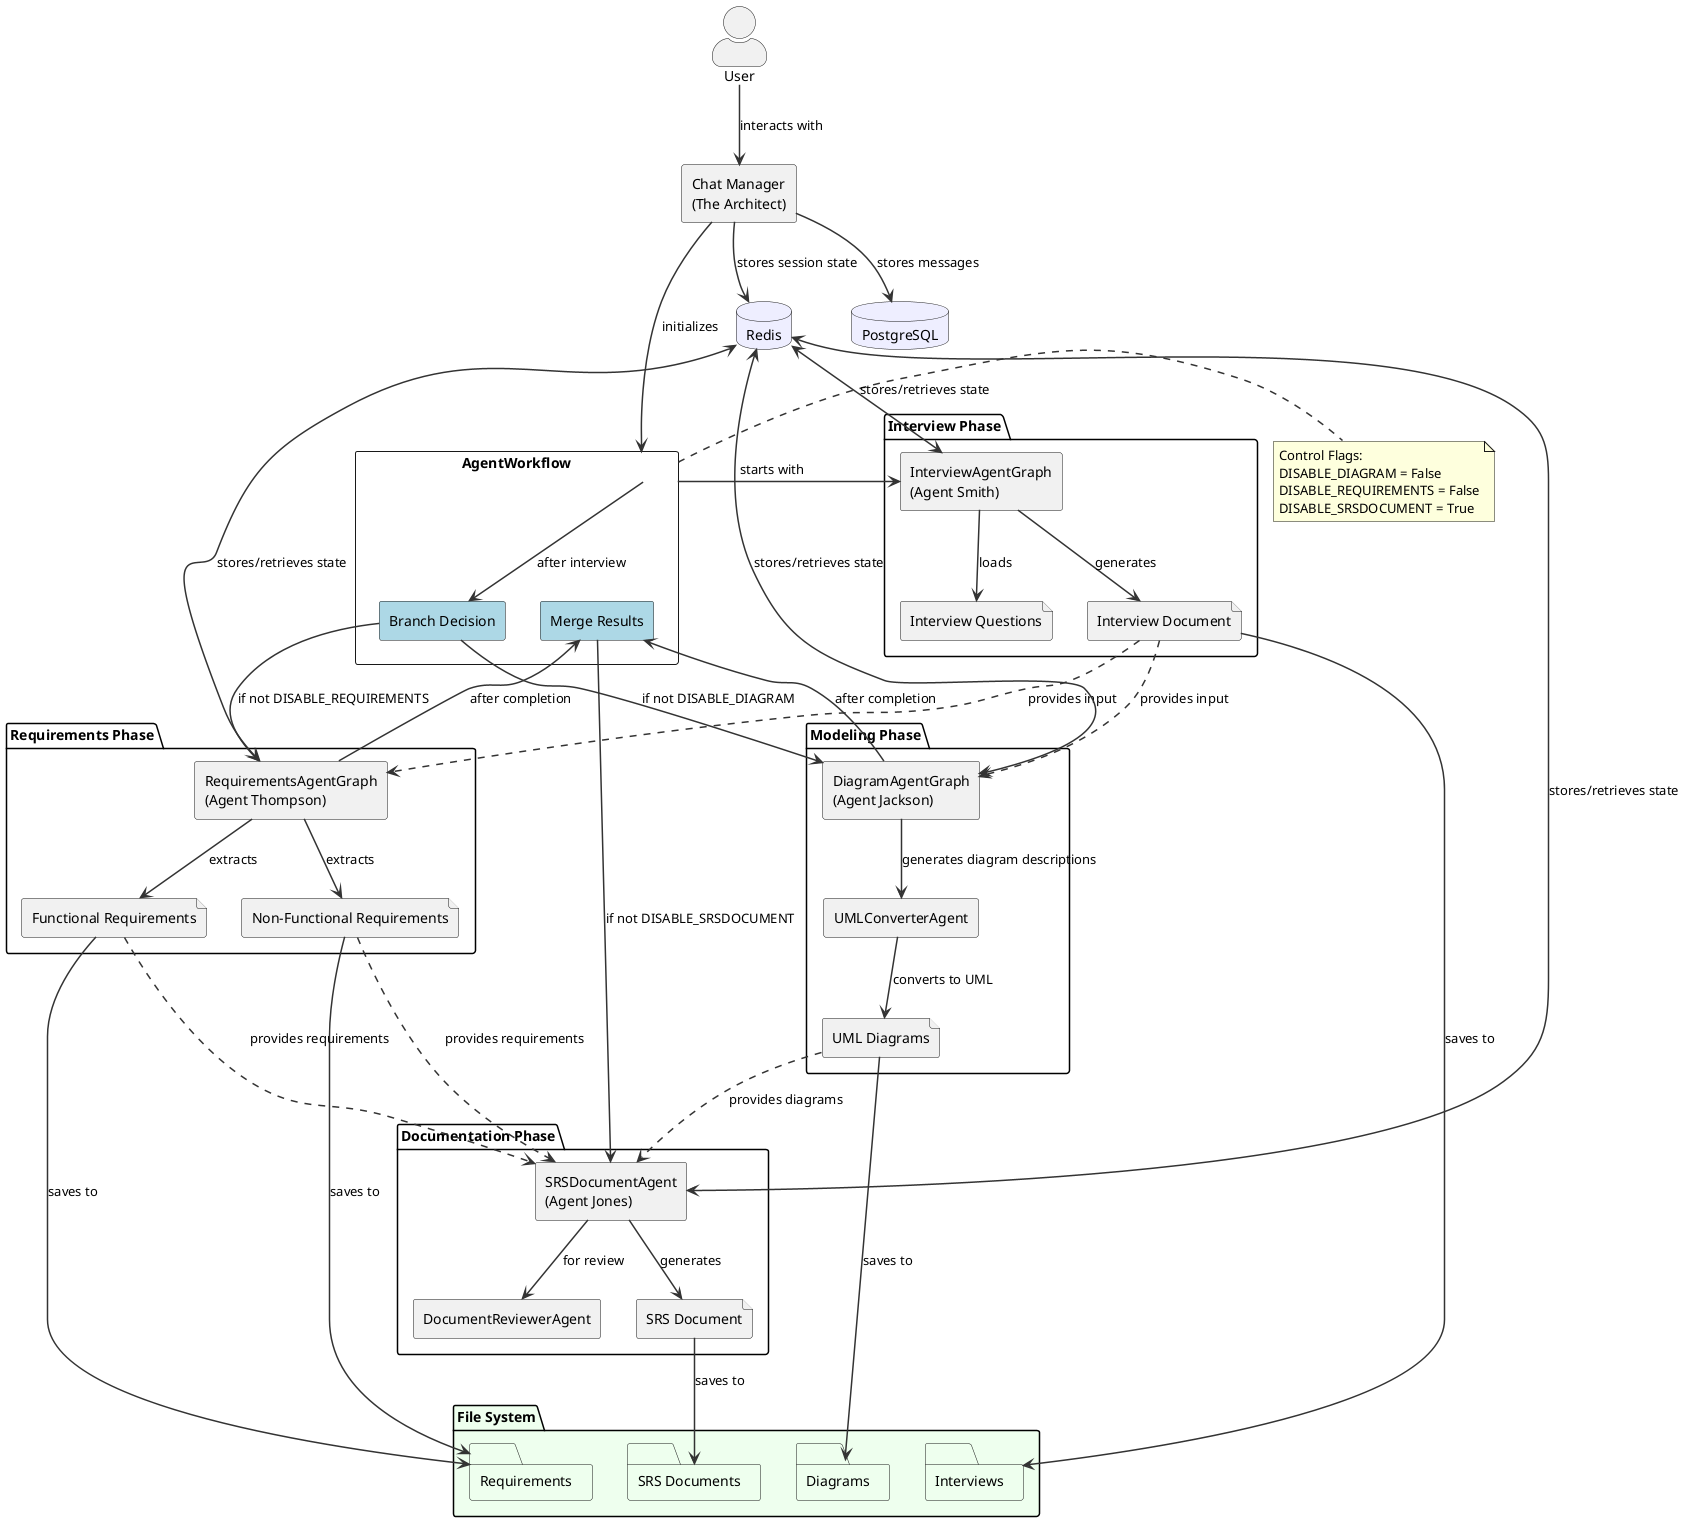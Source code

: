 @startuml Detailed Agent Workflow

skinparam backgroundColor white
skinparam componentStyle rectangle
skinparam actorStyle awesome
skinparam DatabaseBackgroundColor #EEEEFF
skinparam FolderBackgroundColor #EEFFEE
skinparam ArrowColor #333333
skinparam ArrowThickness 1.5

' Define actors and main components
actor "User" as User
component "Chat Manager\n(The Architect)" as ChatManager

' Define databases and storage
database "Redis" as Redis
database "PostgreSQL" as Postgres
folder "File System" as FileSystem {
  folder "Interviews" as InterviewFiles
  folder "Requirements" as RequirementFiles
  folder "Diagrams" as DiagramFiles
  folder "SRS Documents" as SRSDocumentFiles
}

' Define the workflow phases
package "Interview Phase" {
  component "InterviewAgentGraph\n(Agent Smith)" as InterviewAgent
  file "Interview Questions" as Questions
  file "Interview Document" as InterviewDoc
}

package "Modeling Phase" {
  component "DiagramAgentGraph\n(Agent Jackson)" as DiagramAgent
  component "UMLConverterAgent" as UMLConverter
  file "UML Diagrams" as UMLDiagrams
}

package "Requirements Phase" {
  component "RequirementsAgentGraph\n(Agent Thompson)" as RequirementsAgent
  file "Functional Requirements" as FunctionalRequirements
  file "Non-Functional Requirements" as NonFunctionalRequirements
}

package "Documentation Phase" {
  component "SRSDocumentAgent\n(Agent Jones)" as SRSDocumentAgent
  component "DocumentReviewerAgent" as ReviewerAgent
  file "SRS Document" as SRSDocument
}

' Define control components
component "AgentWorkflow" as Workflow {
  component "Branch Decision" as Branch #LightBlue
  component "Merge Results" as Merge #LightBlue
}

' Define control flags
note right of Workflow
  Control Flags:
  DISABLE_DIAGRAM = False
  DISABLE_REQUIREMENTS = False
  DISABLE_SRSDOCUMENT = True
end note

' Define the workflow connections
User --> ChatManager : interacts with
ChatManager --> Workflow : initializes
ChatManager --> Redis : stores session state
ChatManager --> Postgres : stores messages

Workflow --> InterviewAgent : starts with
InterviewAgent --> Questions : loads
InterviewAgent --> InterviewDoc : generates
InterviewDoc --> InterviewFiles : saves to

Workflow --> Branch : after interview
Branch --> DiagramAgent : if not DISABLE_DIAGRAM
Branch --> RequirementsAgent : if not DISABLE_REQUIREMENTS

DiagramAgent --> UMLConverter : generates diagram descriptions
UMLConverter --> UMLDiagrams : converts to UML
UMLDiagrams --> DiagramFiles : saves to

RequirementsAgent --> FunctionalRequirements : extracts
RequirementsAgent --> NonFunctionalRequirements : extracts
FunctionalRequirements --> RequirementFiles : saves to
NonFunctionalRequirements --> RequirementFiles : saves to

DiagramAgent --> Merge : after completion
RequirementsAgent --> Merge : after completion

Merge --> SRSDocumentAgent : if not DISABLE_SRSDOCUMENT
SRSDocumentAgent --> ReviewerAgent : for review
SRSDocumentAgent --> SRSDocument : generates
SRSDocument --> SRSDocumentFiles : saves to

' Data flow connections
InterviewDoc ..> RequirementsAgent : provides input
InterviewDoc ..> DiagramAgent : provides input
UMLDiagrams ..> SRSDocumentAgent : provides diagrams
FunctionalRequirements ..> SRSDocumentAgent : provides requirements
NonFunctionalRequirements ..> SRSDocumentAgent : provides requirements

' Redis connections
Redis <--> InterviewAgent : stores/retrieves state
Redis <--> DiagramAgent : stores/retrieves state
Redis <--> RequirementsAgent : stores/retrieves state
Redis <--> SRSDocumentAgent : stores/retrieves state

@enduml 